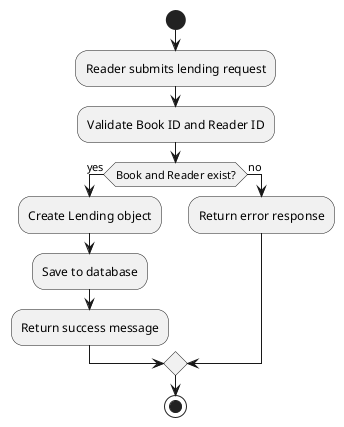 @startuml Lending_Activity_Diagram

start
:Reader submits lending request;
:Validate Book ID and Reader ID;
if (Book and Reader exist?) then (yes)
  :Create Lending object;
  :Save to database;
  :Return success message;
else (no)
  :Return error response;
endif
stop

@enduml
